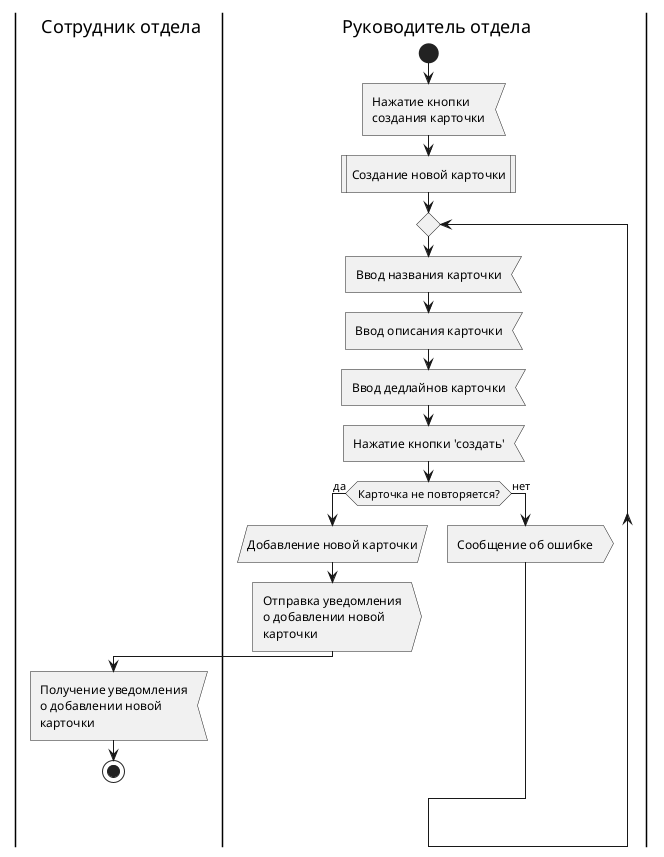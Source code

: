 @startuml
'https://plantuml.com/activity-diagram-beta
|C| Сотрудник отдела
|Л| Руководитель отдела
|Л|
start
    :Нажатие кнопки\nсоздания карточки<
    :Создание новой карточки|
        repeat
            :Ввод названия карточки<
            :Ввод описания карточки<
            :Ввод дедлайнов карточки<
            :Нажатие кнопки 'создать'<
            if(Карточка не повторяется?)is (да) then
                :Добавление новой карточки/
                :Отправка уведомления\nо добавлении новой\nкарточки>
                |C|
                :Получение уведомления\nо добавлении новой\nкарточки<
                stop
            |Л|
            else(нет)
                :Сообщение об ошибке>
            endif
        repeatwhile
@enduml
